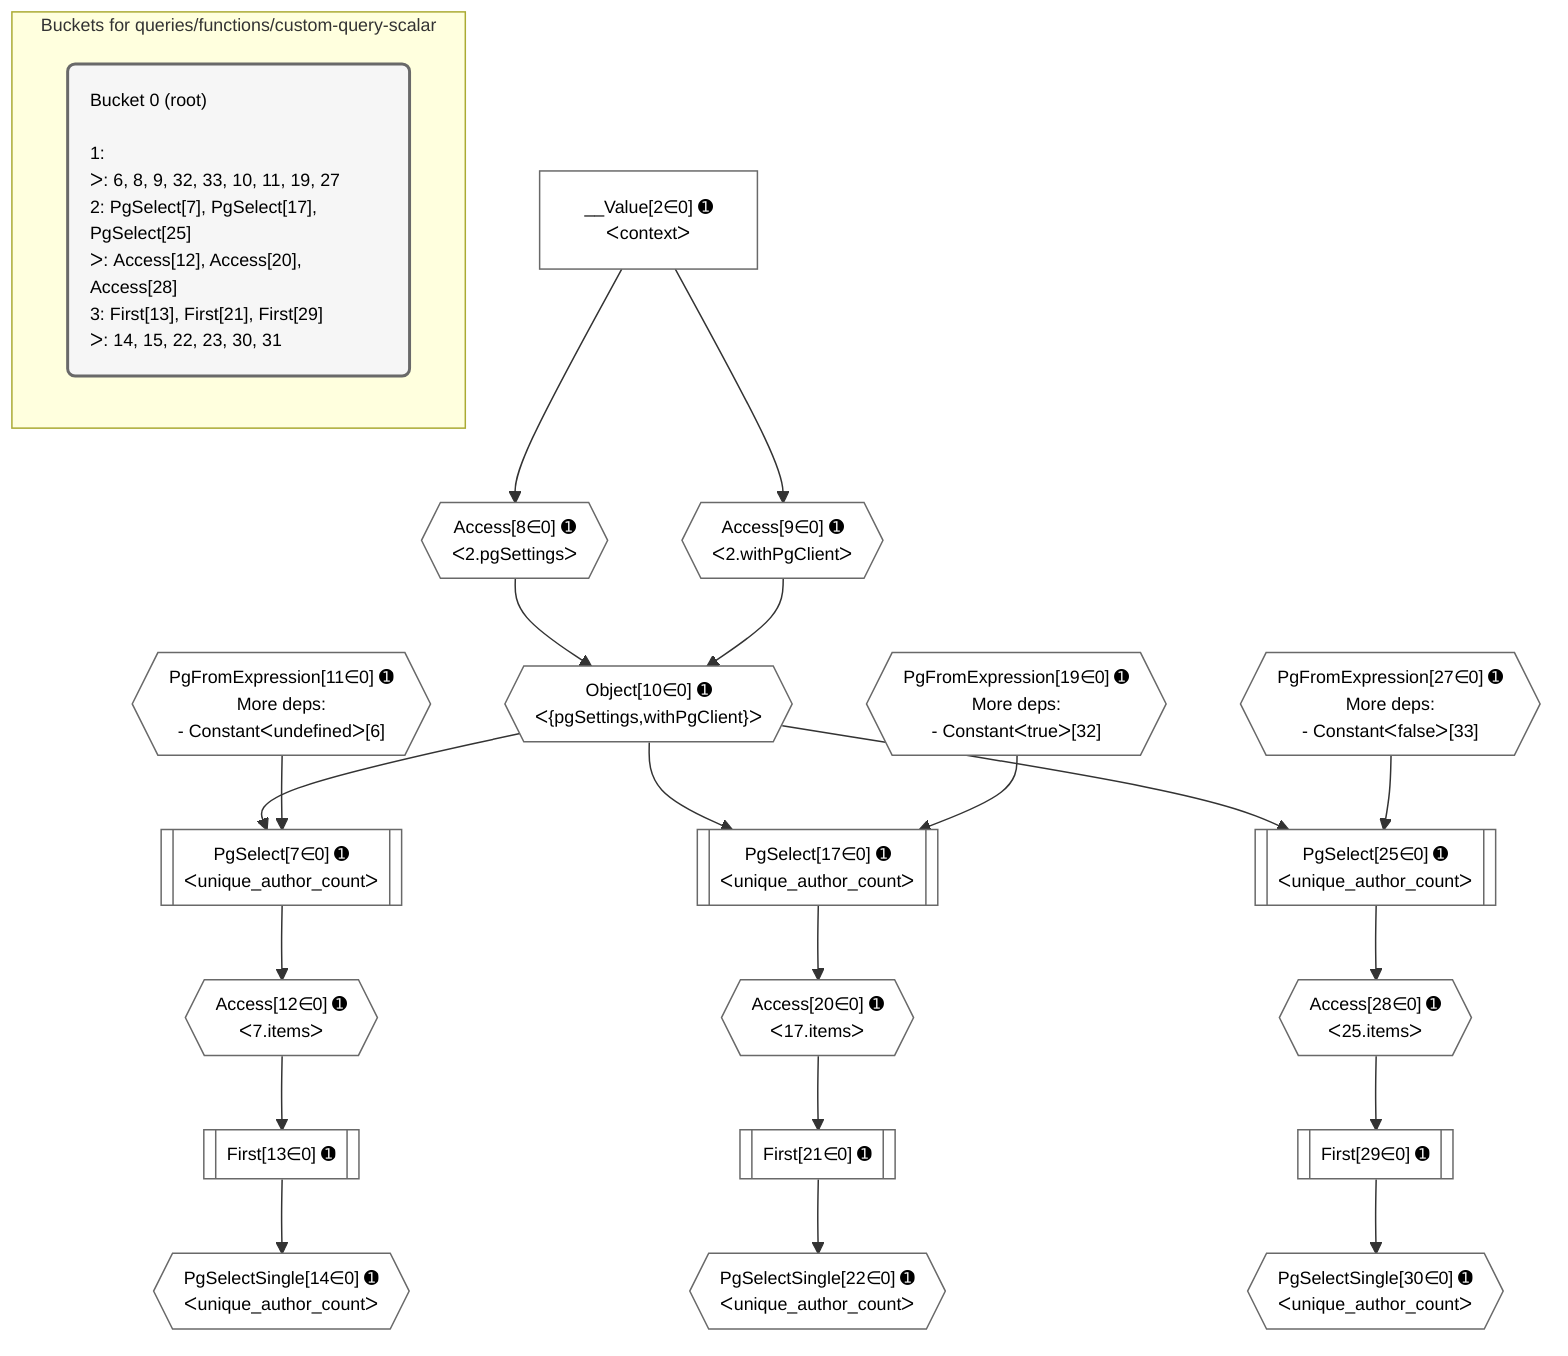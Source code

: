 %%{init: {'themeVariables': { 'fontSize': '12px'}}}%%
graph TD
    classDef path fill:#eee,stroke:#000,color:#000
    classDef plan fill:#fff,stroke-width:1px,color:#000
    classDef itemplan fill:#fff,stroke-width:2px,color:#000
    classDef unbatchedplan fill:#dff,stroke-width:1px,color:#000
    classDef sideeffectplan fill:#fcc,stroke-width:2px,color:#000
    classDef bucket fill:#f6f6f6,color:#000,stroke-width:2px,text-align:left

    subgraph "Buckets for queries/functions/custom-query-scalar"
    Bucket0("Bucket 0 (root)<br /><br />1: <br />ᐳ: 6, 8, 9, 32, 33, 10, 11, 19, 27<br />2: PgSelect[7], PgSelect[17], PgSelect[25]<br />ᐳ: Access[12], Access[20], Access[28]<br />3: First[13], First[21], First[29]<br />ᐳ: 14, 15, 22, 23, 30, 31"):::bucket
    end

    %% plan dependencies
    PgSelect7[["PgSelect[7∈0] ➊<br />ᐸunique_author_countᐳ"]]:::plan
    Object10{{"Object[10∈0] ➊<br />ᐸ{pgSettings,withPgClient}ᐳ"}}:::plan
    PgFromExpression11{{"PgFromExpression[11∈0] ➊<br />More deps:<br />- Constantᐸundefinedᐳ[6]"}}:::plan
    Object10 & PgFromExpression11 --> PgSelect7
    Access8{{"Access[8∈0] ➊<br />ᐸ2.pgSettingsᐳ"}}:::plan
    Access9{{"Access[9∈0] ➊<br />ᐸ2.withPgClientᐳ"}}:::plan
    Access8 & Access9 --> Object10
    PgSelect17[["PgSelect[17∈0] ➊<br />ᐸunique_author_countᐳ"]]:::plan
    PgFromExpression19{{"PgFromExpression[19∈0] ➊<br />More deps:<br />- Constantᐸtrueᐳ[32]"}}:::plan
    Object10 & PgFromExpression19 --> PgSelect17
    PgSelect25[["PgSelect[25∈0] ➊<br />ᐸunique_author_countᐳ"]]:::plan
    PgFromExpression27{{"PgFromExpression[27∈0] ➊<br />More deps:<br />- Constantᐸfalseᐳ[33]"}}:::plan
    Object10 & PgFromExpression27 --> PgSelect25
    __Value2["__Value[2∈0] ➊<br />ᐸcontextᐳ"]:::plan
    __Value2 --> Access8
    __Value2 --> Access9
    Access12{{"Access[12∈0] ➊<br />ᐸ7.itemsᐳ"}}:::plan
    PgSelect7 --> Access12
    First13[["First[13∈0] ➊"]]:::plan
    Access12 --> First13
    PgSelectSingle14{{"PgSelectSingle[14∈0] ➊<br />ᐸunique_author_countᐳ"}}:::plan
    First13 --> PgSelectSingle14
    Access20{{"Access[20∈0] ➊<br />ᐸ17.itemsᐳ"}}:::plan
    PgSelect17 --> Access20
    First21[["First[21∈0] ➊"]]:::plan
    Access20 --> First21
    PgSelectSingle22{{"PgSelectSingle[22∈0] ➊<br />ᐸunique_author_countᐳ"}}:::plan
    First21 --> PgSelectSingle22
    Access28{{"Access[28∈0] ➊<br />ᐸ25.itemsᐳ"}}:::plan
    PgSelect25 --> Access28
    First29[["First[29∈0] ➊"]]:::plan
    Access28 --> First29
    PgSelectSingle30{{"PgSelectSingle[30∈0] ➊<br />ᐸunique_author_countᐳ"}}:::plan
    First29 --> PgSelectSingle30

    %% define steps
    classDef bucket0 stroke:#696969
    class Bucket0,__Value2,PgSelect7,Access8,Access9,Object10,PgFromExpression11,Access12,First13,PgSelectSingle14,PgSelect17,PgFromExpression19,Access20,First21,PgSelectSingle22,PgSelect25,PgFromExpression27,Access28,First29,PgSelectSingle30 bucket0